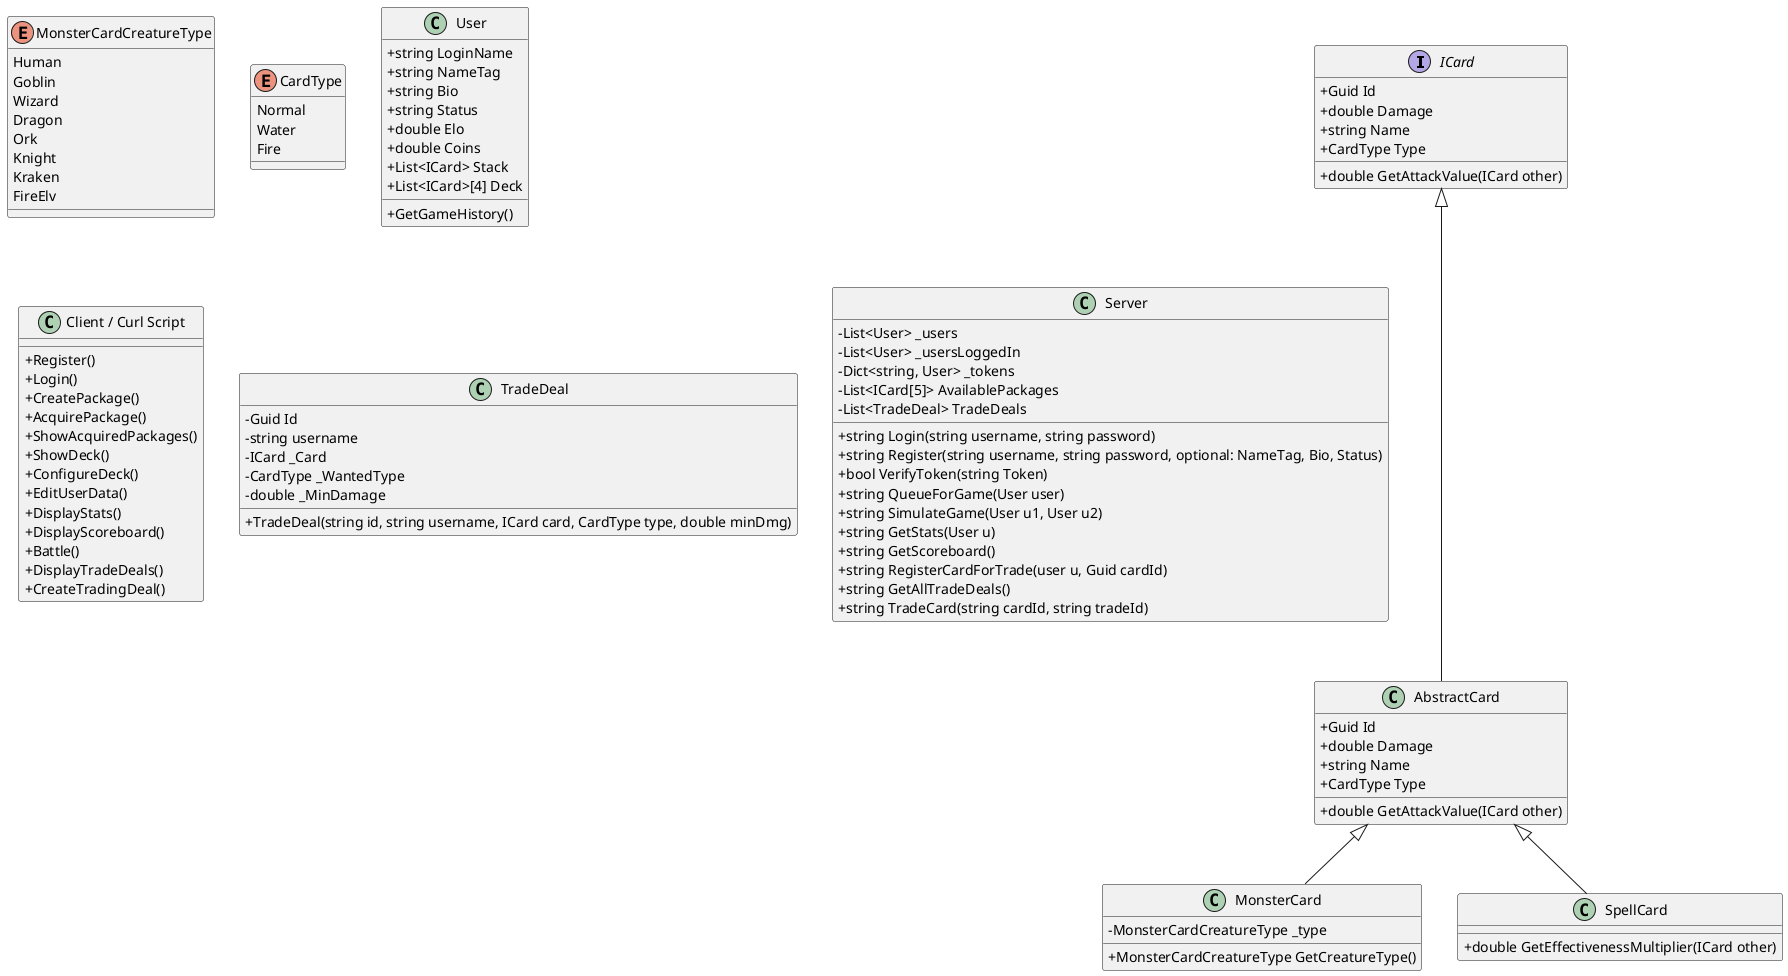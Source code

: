 ﻿@startuml
skinparam classAttributeIconSize 0

Interface ICard{
 +Guid Id
 +double Damage
 +string Name
 +CardType Type
 +double GetAttackValue(ICard other)
}

class AbstractCard{
 +Guid Id
 +double Damage
 +string Name
 +CardType Type
 +double GetAttackValue(ICard other)
}
ICard <|--- AbstractCard

class MonsterCard{
 -MonsterCardCreatureType _type
 +MonsterCardCreatureType GetCreatureType()
}
enum MonsterCardCreatureType{
 Human
 Goblin
 Wizard
 Dragon
 Ork
 Knight
 Kraken
 FireElv
}

class SpellCard{
 +double GetEffectivenessMultiplier(ICard other)
}
enum CardType{
 Normal
 Water
 Fire
}
AbstractCard <|-- MonsterCard
AbstractCard <|-- SpellCard

class User{
 +string LoginName
 +string NameTag
 +string Bio
 +string Status
 +double Elo
 +double Coins
 +List<ICard> Stack
 +GetGameHistory()
 +List<ICard>[4] Deck
}


class "Client / Curl Script"{
 +Register()
 +Login()
 +CreatePackage()
 +AcquirePackage()
 +ShowAcquiredPackages()
 +ShowDeck()
 +ConfigureDeck()
 +EditUserData()
 +DisplayStats()
 +DisplayScoreboard()
 +Battle()
 +DisplayTradeDeals()
 +CreateTradingDeal() 
}


class TradeDeal {
 -Guid Id
 -string username
 -ICard _Card
 -CardType _WantedType
 -double _MinDamage
 +TradeDeal(string id, string username, ICard card, CardType type, double minDmg)
}

class Server{
 -List<User> _users
 -List<User> _usersLoggedIn
 -Dict<string, User> _tokens
 -List<ICard[5]> AvailablePackages
 -List<TradeDeal> TradeDeals
 +string Login(string username, string password)
 +string Register(string username, string password, optional: NameTag, Bio, Status)
 +bool VerifyToken(string Token)
 +string QueueForGame(User user)
 +string SimulateGame(User u1, User u2)
 +string GetStats(User u)
 +string GetScoreboard()
 +string RegisterCardForTrade(user u, Guid cardId)
 +string GetAllTradeDeals()
 +string TradeCard(string cardId, string tradeId)
 
}

@enduml